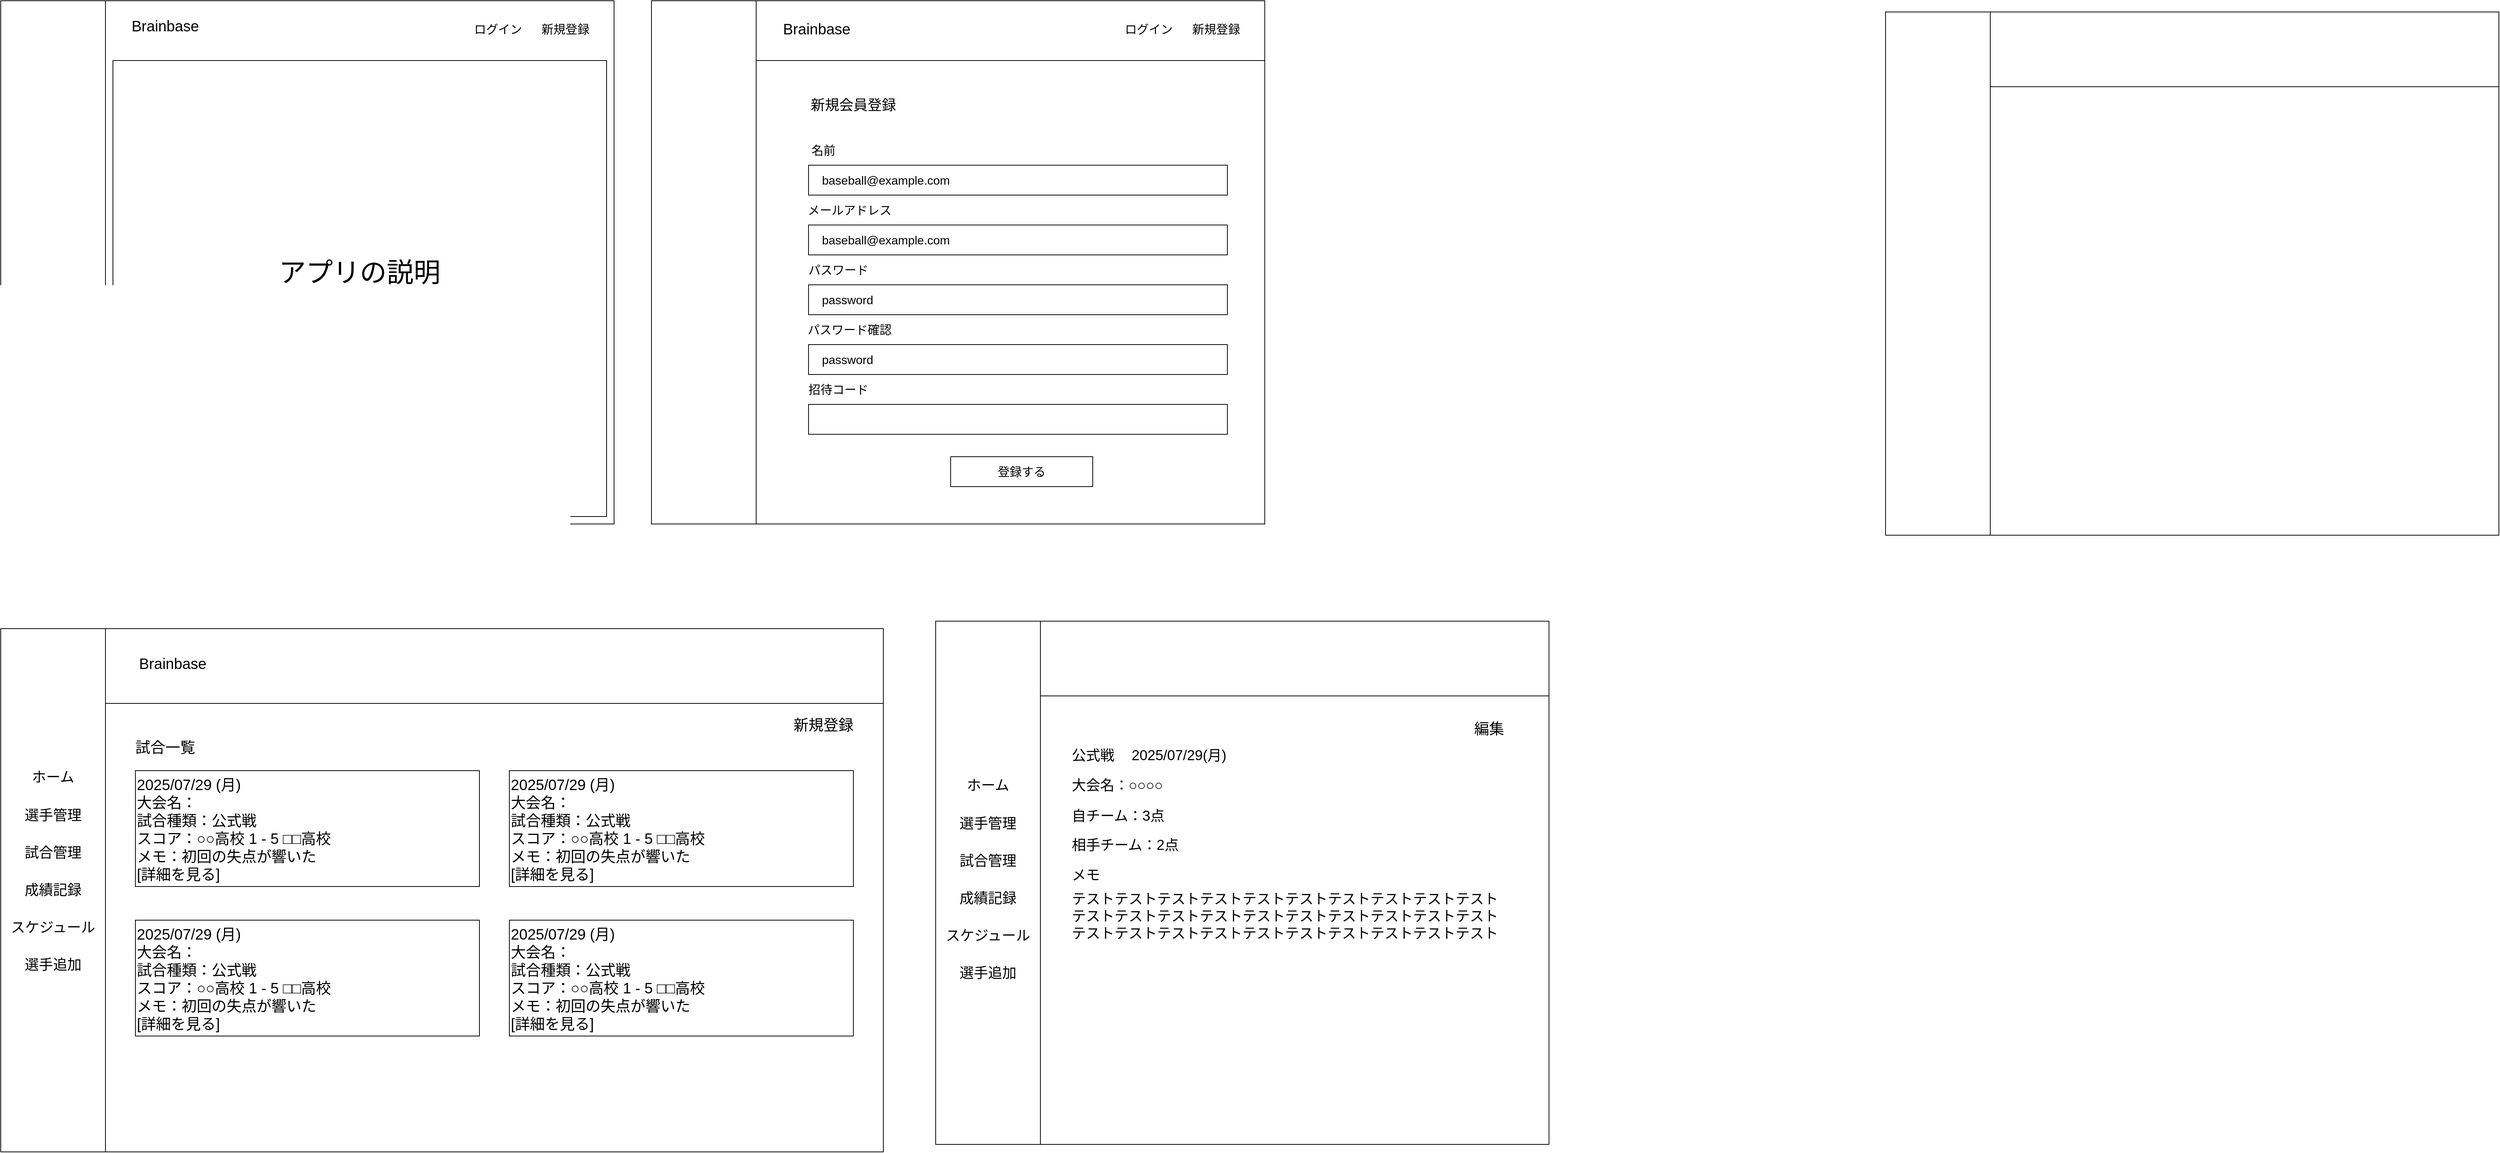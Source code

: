 <mxfile>
    <diagram id="Datpu9LUP-kLUccN0KaQ" name="ページ1">
        <mxGraphModel dx="2000" dy="1055" grid="1" gridSize="10" guides="1" tooltips="1" connect="1" arrows="1" fold="1" page="1" pageScale="1" pageWidth="827" pageHeight="1169" math="0" shadow="0">
            <root>
                <mxCell id="0"/>
                <mxCell id="1" parent="0"/>
                <mxCell id="2" value="&lt;div&gt;&lt;br&gt;&lt;/div&gt;&lt;div&gt;&lt;br&gt;&lt;/div&gt;" style="whiteSpace=wrap;html=1;" parent="1" vertex="1">
                    <mxGeometry x="20" y="100" width="820" height="700" as="geometry"/>
                </mxCell>
                <mxCell id="3" value="&lt;div&gt;&lt;br&gt;&lt;/div&gt;&lt;div&gt;&lt;br&gt;&lt;/div&gt;" style="whiteSpace=wrap;html=1;" parent="1" vertex="1">
                    <mxGeometry x="20" y="100" width="140" height="700" as="geometry"/>
                </mxCell>
                <mxCell id="4" value="&lt;div&gt;&lt;br&gt;&lt;/div&gt;&lt;div&gt;&lt;br&gt;&lt;/div&gt;" style="whiteSpace=wrap;html=1;" parent="1" vertex="1">
                    <mxGeometry x="160" y="940" width="680" height="70" as="geometry"/>
                </mxCell>
                <mxCell id="5" value="&lt;div&gt;Brainbase&lt;/div&gt;&lt;div&gt;&lt;br&gt;&lt;/div&gt;" style="whiteSpace=wrap;html=1;strokeColor=none;fontSize=20;verticalAlign=top;align=center;" parent="1" vertex="1">
                    <mxGeometry x="170" y="115" width="140" height="45" as="geometry"/>
                </mxCell>
                <mxCell id="6" value="ログイン" style="whiteSpace=wrap;html=1;strokeColor=none;fontSize=16;verticalAlign=middle;align=center;" parent="1" vertex="1">
                    <mxGeometry x="630" y="115" width="110" height="45" as="geometry"/>
                </mxCell>
                <mxCell id="8" value="新規登録" style="whiteSpace=wrap;html=1;strokeColor=none;fontSize=16;verticalAlign=middle;align=center;" parent="1" vertex="1">
                    <mxGeometry x="720" y="115" width="110" height="45" as="geometry"/>
                </mxCell>
                <mxCell id="10" value="&lt;div&gt;アプリの説明&lt;/div&gt;&lt;div&gt;&lt;br&gt;&lt;/div&gt;" style="whiteSpace=wrap;html=1;fontSize=36;" parent="1" vertex="1">
                    <mxGeometry x="170" y="180" width="660" height="610" as="geometry"/>
                </mxCell>
                <mxCell id="11" value="&lt;div&gt;&lt;br&gt;&lt;/div&gt;&lt;div&gt;&lt;br&gt;&lt;/div&gt;" style="whiteSpace=wrap;html=1;" parent="1" vertex="1">
                    <mxGeometry x="20" y="940" width="1180" height="700" as="geometry"/>
                </mxCell>
                <mxCell id="15" value="&lt;div&gt;&lt;br&gt;&lt;/div&gt;&lt;div&gt;&lt;br&gt;&lt;/div&gt;" style="whiteSpace=wrap;html=1;" parent="1" vertex="1">
                    <mxGeometry x="20" y="940" width="140" height="700" as="geometry"/>
                </mxCell>
                <mxCell id="16" value="&lt;div&gt;&lt;br&gt;&lt;/div&gt;&lt;div&gt;&lt;br&gt;&lt;/div&gt;" style="whiteSpace=wrap;html=1;" parent="1" vertex="1">
                    <mxGeometry x="20" y="940" width="140" height="700" as="geometry"/>
                </mxCell>
                <mxCell id="17" value="&lt;div&gt;&lt;br&gt;&lt;/div&gt;&lt;div&gt;&lt;br&gt;&lt;/div&gt;" style="whiteSpace=wrap;html=1;" parent="1" vertex="1">
                    <mxGeometry x="160" y="940" width="1040" height="100" as="geometry"/>
                </mxCell>
                <mxCell id="18" value="&lt;div&gt;試合一覧&lt;/div&gt;&lt;div&gt;&lt;br&gt;&lt;/div&gt;" style="whiteSpace=wrap;html=1;strokeColor=none;fontSize=20;verticalAlign=top;align=center;" parent="1" vertex="1">
                    <mxGeometry x="170" y="1080" width="140" height="45" as="geometry"/>
                </mxCell>
                <mxCell id="20" value="ホーム" style="whiteSpace=wrap;html=1;strokeColor=none;fontSize=19;" parent="1" vertex="1">
                    <mxGeometry x="30" y="1109" width="120" height="60" as="geometry"/>
                </mxCell>
                <mxCell id="21" value="選手管理" style="whiteSpace=wrap;html=1;strokeColor=none;fontSize=19;" parent="1" vertex="1">
                    <mxGeometry x="30" y="1160" width="120" height="60" as="geometry"/>
                </mxCell>
                <mxCell id="22" value="試合管理" style="whiteSpace=wrap;html=1;strokeColor=none;fontSize=19;" parent="1" vertex="1">
                    <mxGeometry x="30" y="1210" width="120" height="60" as="geometry"/>
                </mxCell>
                <mxCell id="23" value="成績記録" style="whiteSpace=wrap;html=1;strokeColor=none;fontSize=19;" parent="1" vertex="1">
                    <mxGeometry x="30" y="1260" width="120" height="60" as="geometry"/>
                </mxCell>
                <mxCell id="24" value="スケジュール" style="whiteSpace=wrap;html=1;strokeColor=none;fontSize=19;" parent="1" vertex="1">
                    <mxGeometry x="30" y="1310" width="120" height="60" as="geometry"/>
                </mxCell>
                <mxCell id="25" value="選手追加" style="whiteSpace=wrap;html=1;strokeColor=none;fontSize=19;" parent="1" vertex="1">
                    <mxGeometry x="30" y="1360" width="120" height="60" as="geometry"/>
                </mxCell>
                <mxCell id="26" value="&lt;div&gt;&lt;br&gt;&lt;/div&gt;&lt;div&gt;&lt;br&gt;&lt;/div&gt;" style="whiteSpace=wrap;html=1;" parent="1" vertex="1">
                    <mxGeometry x="890" y="100" width="820" height="700" as="geometry"/>
                </mxCell>
                <mxCell id="27" value="&lt;div&gt;Brainbase&lt;/div&gt;&lt;div&gt;&lt;br&gt;&lt;/div&gt;" style="whiteSpace=wrap;html=1;strokeColor=none;fontSize=20;verticalAlign=top;align=center;" parent="1" vertex="1">
                    <mxGeometry x="1041" y="119" width="140" height="45" as="geometry"/>
                </mxCell>
                <mxCell id="29" value="ログイン" style="whiteSpace=wrap;html=1;strokeColor=none;fontSize=16;verticalAlign=middle;align=center;" parent="1" vertex="1">
                    <mxGeometry x="1500" y="115" width="110" height="45" as="geometry"/>
                </mxCell>
                <mxCell id="30" value="新規登録" style="whiteSpace=wrap;html=1;strokeColor=none;fontSize=16;verticalAlign=middle;align=center;" parent="1" vertex="1">
                    <mxGeometry x="1590" y="115" width="110" height="45" as="geometry"/>
                </mxCell>
                <mxCell id="31" value="&lt;div&gt;&lt;br&gt;&lt;/div&gt;&lt;div&gt;&lt;br&gt;&lt;/div&gt;" style="whiteSpace=wrap;html=1;" parent="1" vertex="1">
                    <mxGeometry x="890" y="100" width="140" height="700" as="geometry"/>
                </mxCell>
                <mxCell id="32" value="&lt;div&gt;&lt;br&gt;&lt;/div&gt;&lt;div&gt;&lt;br&gt;&lt;/div&gt;" style="whiteSpace=wrap;html=1;fillColor=none;" parent="1" vertex="1">
                    <mxGeometry x="1030" y="100" width="680" height="80" as="geometry"/>
                </mxCell>
                <mxCell id="33" value="&lt;div&gt;新規会員登録&lt;/div&gt;" style="whiteSpace=wrap;html=1;fillColor=none;strokeColor=none;fontSize=19;verticalAlign=middle;horizontal=1;" parent="1" vertex="1">
                    <mxGeometry x="1050" y="210" width="220" height="60" as="geometry"/>
                </mxCell>
                <mxCell id="34" value="&lt;div&gt;名前&lt;/div&gt;" style="whiteSpace=wrap;html=1;fillColor=none;strokeColor=none;fontSize=16;verticalAlign=middle;horizontal=1;" parent="1" vertex="1">
                    <mxGeometry x="1100" y="270" width="40" height="60" as="geometry"/>
                </mxCell>
                <mxCell id="35" value="　baseball@example.com" style="whiteSpace=wrap;html=1;fontSize=16;verticalAlign=middle;horizontal=1;align=left;" parent="1" vertex="1">
                    <mxGeometry x="1100" y="320" width="560" height="40" as="geometry"/>
                </mxCell>
                <mxCell id="36" value="&lt;div&gt;メールアドレス&lt;/div&gt;" style="whiteSpace=wrap;html=1;fillColor=none;strokeColor=none;fontSize=16;verticalAlign=middle;horizontal=1;" parent="1" vertex="1">
                    <mxGeometry x="1090" y="350" width="130" height="60" as="geometry"/>
                </mxCell>
                <mxCell id="37" value="　baseball@example.com" style="whiteSpace=wrap;html=1;fontSize=16;verticalAlign=middle;horizontal=1;align=left;" parent="1" vertex="1">
                    <mxGeometry x="1100" y="400" width="560" height="40" as="geometry"/>
                </mxCell>
                <mxCell id="38" value="&lt;div&gt;パスワード&lt;/div&gt;" style="whiteSpace=wrap;html=1;fillColor=none;strokeColor=none;fontSize=16;verticalAlign=middle;horizontal=1;" parent="1" vertex="1">
                    <mxGeometry x="1090" y="430" width="100" height="60" as="geometry"/>
                </mxCell>
                <mxCell id="39" value="　password" style="whiteSpace=wrap;html=1;fontSize=16;verticalAlign=middle;horizontal=1;align=left;" parent="1" vertex="1">
                    <mxGeometry x="1100" y="480" width="560" height="40" as="geometry"/>
                </mxCell>
                <mxCell id="40" value="　password" style="whiteSpace=wrap;html=1;fontSize=16;verticalAlign=middle;horizontal=1;align=left;" parent="1" vertex="1">
                    <mxGeometry x="1100" y="560" width="560" height="40" as="geometry"/>
                </mxCell>
                <mxCell id="41" value="&lt;div&gt;パスワード確認&lt;/div&gt;" style="whiteSpace=wrap;html=1;fillColor=none;strokeColor=none;fontSize=16;verticalAlign=middle;horizontal=1;" parent="1" vertex="1">
                    <mxGeometry x="1095" y="510" width="120" height="60" as="geometry"/>
                </mxCell>
                <mxCell id="45" value="&lt;div&gt;招待コード&lt;/div&gt;" style="whiteSpace=wrap;html=1;fillColor=none;strokeColor=none;fontSize=16;verticalAlign=middle;horizontal=1;" parent="1" vertex="1">
                    <mxGeometry x="1095" y="590" width="90" height="60" as="geometry"/>
                </mxCell>
                <mxCell id="46" value="" style="whiteSpace=wrap;html=1;fontSize=16;verticalAlign=middle;horizontal=1;align=left;" parent="1" vertex="1">
                    <mxGeometry x="1100" y="640" width="560" height="40" as="geometry"/>
                </mxCell>
                <mxCell id="48" value="登録する" style="whiteSpace=wrap;html=1;fontSize=16;verticalAlign=middle;horizontal=1;align=center;" parent="1" vertex="1">
                    <mxGeometry x="1290" y="710" width="190" height="40" as="geometry"/>
                </mxCell>
                <mxCell id="59" value="&lt;div&gt;新規登録&lt;/div&gt;&lt;div&gt;&lt;br&gt;&lt;/div&gt;" style="whiteSpace=wrap;html=1;strokeColor=none;fontSize=20;verticalAlign=top;align=center;" parent="1" vertex="1">
                    <mxGeometry x="1050" y="1050" width="140" height="45" as="geometry"/>
                </mxCell>
                <mxCell id="170" value="" style="group" parent="1" vertex="1" connectable="0">
                    <mxGeometry x="1280" y="940" width="820" height="700" as="geometry"/>
                </mxCell>
                <mxCell id="171" value="&lt;div&gt;&lt;br&gt;&lt;/div&gt;&lt;div&gt;&lt;br&gt;&lt;/div&gt;" style="whiteSpace=wrap;html=1;" parent="170" vertex="1">
                    <mxGeometry x="-10" y="-10" width="820" height="700" as="geometry"/>
                </mxCell>
                <mxCell id="172" value="&lt;div&gt;&lt;br&gt;&lt;/div&gt;&lt;div&gt;&lt;br&gt;&lt;/div&gt;" style="whiteSpace=wrap;html=1;" parent="170" vertex="1">
                    <mxGeometry x="130" y="-10" width="680" height="100" as="geometry"/>
                </mxCell>
                <mxCell id="173" value="&lt;div&gt;&lt;br&gt;&lt;/div&gt;&lt;div&gt;&lt;br&gt;&lt;/div&gt;" style="whiteSpace=wrap;html=1;" parent="170" vertex="1">
                    <mxGeometry x="-10" y="-10" width="140" height="700" as="geometry"/>
                </mxCell>
                <mxCell id="175" value="ホーム" style="whiteSpace=wrap;html=1;strokeColor=none;fontSize=19;" parent="170" vertex="1">
                    <mxGeometry y="180" width="120" height="60" as="geometry"/>
                </mxCell>
                <mxCell id="176" value="選手管理" style="whiteSpace=wrap;html=1;strokeColor=none;fontSize=19;" parent="170" vertex="1">
                    <mxGeometry y="231" width="120" height="60" as="geometry"/>
                </mxCell>
                <mxCell id="177" value="試合管理" style="whiteSpace=wrap;html=1;strokeColor=none;fontSize=19;" parent="170" vertex="1">
                    <mxGeometry y="281" width="120" height="60" as="geometry"/>
                </mxCell>
                <mxCell id="178" value="成績記録" style="whiteSpace=wrap;html=1;strokeColor=none;fontSize=19;" parent="170" vertex="1">
                    <mxGeometry y="331" width="120" height="60" as="geometry"/>
                </mxCell>
                <mxCell id="179" value="スケジュール" style="whiteSpace=wrap;html=1;strokeColor=none;fontSize=19;" parent="170" vertex="1">
                    <mxGeometry y="381" width="120" height="60" as="geometry"/>
                </mxCell>
                <mxCell id="180" value="選手追加" style="whiteSpace=wrap;html=1;strokeColor=none;fontSize=19;" parent="170" vertex="1">
                    <mxGeometry y="431" width="120" height="60" as="geometry"/>
                </mxCell>
                <mxCell id="200" value="2025/07/29(月)" style="whiteSpace=wrap;html=1;strokeColor=none;fontSize=19;align=left;" vertex="1" parent="170">
                    <mxGeometry x="250" y="140" width="140" height="60" as="geometry"/>
                </mxCell>
                <mxCell id="201" value="大会名：○○○○" style="whiteSpace=wrap;html=1;strokeColor=none;fontSize=19;align=left;" vertex="1" parent="170">
                    <mxGeometry x="170" y="180" width="140" height="60" as="geometry"/>
                </mxCell>
                <mxCell id="202" value="公式戦" style="whiteSpace=wrap;html=1;strokeColor=none;fontSize=19;align=left;" vertex="1" parent="170">
                    <mxGeometry x="170" y="140" width="80" height="60" as="geometry"/>
                </mxCell>
                <mxCell id="203" value="&lt;div&gt;編集&lt;/div&gt;&lt;div&gt;&lt;br&gt;&lt;/div&gt;" style="whiteSpace=wrap;html=1;strokeColor=none;fontSize=20;verticalAlign=top;align=center;" vertex="1" parent="170">
                    <mxGeometry x="660" y="115" width="140" height="45" as="geometry"/>
                </mxCell>
                <mxCell id="207" value="自チーム：3点" style="whiteSpace=wrap;html=1;strokeColor=none;fontSize=19;align=left;" vertex="1" parent="170">
                    <mxGeometry x="170" y="221" width="590" height="60" as="geometry"/>
                </mxCell>
                <mxCell id="214" value="メモ" style="whiteSpace=wrap;html=1;strokeColor=none;fontSize=19;align=left;" vertex="1" parent="170">
                    <mxGeometry x="170" y="300" width="590" height="60" as="geometry"/>
                </mxCell>
                <mxCell id="234" value="&lt;span style=&quot;color: rgb(0, 0, 0);&quot;&gt;テスト&lt;/span&gt;&lt;span style=&quot;color: rgb(0, 0, 0);&quot;&gt;テスト&lt;/span&gt;&lt;span style=&quot;color: rgb(0, 0, 0);&quot;&gt;テスト&lt;/span&gt;&lt;span style=&quot;color: rgb(0, 0, 0);&quot;&gt;テスト&lt;/span&gt;&lt;span style=&quot;color: rgb(0, 0, 0);&quot;&gt;テスト&lt;/span&gt;&lt;span style=&quot;color: rgb(0, 0, 0);&quot;&gt;テスト&lt;/span&gt;&lt;span style=&quot;color: rgb(0, 0, 0);&quot;&gt;テスト&lt;/span&gt;&lt;span style=&quot;color: rgb(0, 0, 0);&quot;&gt;テスト&lt;/span&gt;&lt;span style=&quot;color: rgb(0, 0, 0);&quot;&gt;テスト&lt;/span&gt;&lt;span style=&quot;color: rgb(0, 0, 0);&quot;&gt;テスト&lt;/span&gt;&lt;span style=&quot;color: rgb(0, 0, 0);&quot;&gt;テスト&lt;/span&gt;&lt;span style=&quot;color: rgb(0, 0, 0);&quot;&gt;テスト&lt;/span&gt;&lt;span style=&quot;color: rgb(0, 0, 0);&quot;&gt;テスト&lt;/span&gt;&lt;span style=&quot;color: rgb(0, 0, 0);&quot;&gt;テスト&lt;/span&gt;&lt;span style=&quot;color: rgb(0, 0, 0);&quot;&gt;テスト&lt;/span&gt;&lt;span style=&quot;color: rgb(0, 0, 0);&quot;&gt;テスト&lt;/span&gt;&lt;span style=&quot;color: rgb(0, 0, 0);&quot;&gt;テスト&lt;/span&gt;&lt;span style=&quot;color: rgb(0, 0, 0);&quot;&gt;テスト&lt;/span&gt;&lt;span style=&quot;color: rgb(0, 0, 0);&quot;&gt;テスト&lt;/span&gt;&lt;span style=&quot;color: rgb(0, 0, 0);&quot;&gt;テスト&lt;/span&gt;&lt;span style=&quot;color: rgb(0, 0, 0);&quot;&gt;テスト&lt;/span&gt;&lt;span style=&quot;color: rgb(0, 0, 0);&quot;&gt;テスト&lt;/span&gt;&lt;span style=&quot;color: rgb(0, 0, 0);&quot;&gt;テスト&lt;/span&gt;&lt;span style=&quot;color: rgb(0, 0, 0);&quot;&gt;テスト&lt;/span&gt;&lt;span style=&quot;color: rgb(0, 0, 0);&quot;&gt;テスト&lt;/span&gt;&lt;span style=&quot;color: rgb(0, 0, 0);&quot;&gt;テスト&lt;/span&gt;&lt;span style=&quot;color: rgb(0, 0, 0);&quot;&gt;テスト&lt;/span&gt;&lt;span style=&quot;color: rgb(0, 0, 0);&quot;&gt;テスト&lt;/span&gt;&lt;span style=&quot;color: rgb(0, 0, 0);&quot;&gt;テスト&lt;/span&gt;&lt;span style=&quot;color: rgb(0, 0, 0);&quot;&gt;テスト&lt;/span&gt;" style="whiteSpace=wrap;html=1;strokeColor=none;fontSize=19;align=left;" vertex="1" parent="170">
                    <mxGeometry x="170" y="340" width="590" height="90" as="geometry"/>
                </mxCell>
                <mxCell id="237" value="相手チーム：2点" style="whiteSpace=wrap;html=1;strokeColor=none;fontSize=19;align=left;" vertex="1" parent="170">
                    <mxGeometry x="170" y="260" width="590" height="60" as="geometry"/>
                </mxCell>
                <mxCell id="169" value="" style="group" parent="1" vertex="1" connectable="0">
                    <mxGeometry x="2540" y="115" width="820" height="710" as="geometry"/>
                </mxCell>
                <mxCell id="51" value="&lt;div&gt;&lt;br&gt;&lt;/div&gt;&lt;div&gt;&lt;br&gt;&lt;/div&gt;" style="whiteSpace=wrap;html=1;" parent="169" vertex="1">
                    <mxGeometry width="820" height="700" as="geometry"/>
                </mxCell>
                <mxCell id="52" value="&lt;div&gt;&lt;br&gt;&lt;/div&gt;&lt;div&gt;&lt;br&gt;&lt;/div&gt;" style="whiteSpace=wrap;html=1;" parent="169" vertex="1">
                    <mxGeometry x="140" width="680" height="100" as="geometry"/>
                </mxCell>
                <mxCell id="174" style="edgeStyle=none;html=1;" parent="169" source="53" target="51" edge="1">
                    <mxGeometry relative="1" as="geometry"/>
                </mxCell>
                <mxCell id="53" value="&lt;div&gt;&lt;br&gt;&lt;/div&gt;&lt;div&gt;&lt;br&gt;&lt;/div&gt;" style="whiteSpace=wrap;html=1;" parent="169" vertex="1">
                    <mxGeometry width="140" height="700" as="geometry"/>
                </mxCell>
                <mxCell id="181" value="&lt;div style=&quot;&quot;&gt;&lt;span style=&quot;background-color: transparent;&quot;&gt;2025/07/29 (月)&lt;/span&gt;&lt;/div&gt;&lt;div style=&quot;&quot;&gt;&lt;span style=&quot;background-color: transparent;&quot;&gt;大会名：&lt;/span&gt;&lt;/div&gt;&lt;div&gt;試合種類：公式戦&lt;/div&gt;&lt;div&gt;スコア：○○高校 1 - 5 □□高校&lt;/div&gt;&lt;div&gt;メモ：初回の失点が響いた&lt;/div&gt;&lt;div&gt;[詳細を見る]&lt;/div&gt;" style="whiteSpace=wrap;html=1;strokeColor=default;fontSize=20;verticalAlign=top;align=left;" parent="1" vertex="1">
                    <mxGeometry x="200" y="1130" width="460" height="155" as="geometry"/>
                </mxCell>
                <mxCell id="184" value="&lt;div style=&quot;&quot;&gt;&lt;span style=&quot;background-color: transparent;&quot;&gt;2025/07/29 (月)&lt;/span&gt;&lt;/div&gt;&lt;div style=&quot;&quot;&gt;&lt;span style=&quot;background-color: transparent;&quot;&gt;大会名：&lt;/span&gt;&lt;/div&gt;&lt;div&gt;試合種類：公式戦&lt;/div&gt;&lt;div&gt;スコア：○○高校 1 - 5 □□高校&lt;/div&gt;&lt;div&gt;メモ：初回の失点が響いた&lt;/div&gt;&lt;div&gt;[詳細を見る]&lt;/div&gt;" style="whiteSpace=wrap;html=1;strokeColor=default;fontSize=20;verticalAlign=top;align=left;" vertex="1" parent="1">
                    <mxGeometry x="700" y="1130" width="460" height="155" as="geometry"/>
                </mxCell>
                <mxCell id="187" value="&lt;div style=&quot;&quot;&gt;&lt;span style=&quot;background-color: transparent;&quot;&gt;2025/07/29 (月)&lt;/span&gt;&lt;/div&gt;&lt;div style=&quot;&quot;&gt;&lt;span style=&quot;background-color: transparent;&quot;&gt;大会名：&lt;/span&gt;&lt;/div&gt;&lt;div&gt;試合種類：公式戦&lt;/div&gt;&lt;div&gt;スコア：○○高校 1 - 5 □□高校&lt;/div&gt;&lt;div&gt;メモ：初回の失点が響いた&lt;/div&gt;&lt;div&gt;[詳細を見る]&lt;/div&gt;" style="whiteSpace=wrap;html=1;strokeColor=default;fontSize=20;verticalAlign=top;align=left;" vertex="1" parent="1">
                    <mxGeometry x="700" y="1330" width="460" height="155" as="geometry"/>
                </mxCell>
                <mxCell id="188" value="&lt;div style=&quot;&quot;&gt;&lt;span style=&quot;background-color: transparent;&quot;&gt;2025/07/29 (月)&lt;/span&gt;&lt;/div&gt;&lt;div style=&quot;&quot;&gt;&lt;span style=&quot;background-color: transparent;&quot;&gt;大会名：&lt;/span&gt;&lt;/div&gt;&lt;div&gt;試合種類：公式戦&lt;/div&gt;&lt;div&gt;スコア：○○高校 1 - 5 □□高校&lt;/div&gt;&lt;div&gt;メモ：初回の失点が響いた&lt;/div&gt;&lt;div&gt;[詳細を見る]&lt;/div&gt;" style="whiteSpace=wrap;html=1;strokeColor=default;fontSize=20;verticalAlign=top;align=left;" vertex="1" parent="1">
                    <mxGeometry x="200" y="1330" width="460" height="155" as="geometry"/>
                </mxCell>
                <mxCell id="189" value="&lt;div&gt;Brainbase&lt;/div&gt;&lt;div&gt;&lt;br&gt;&lt;/div&gt;" style="whiteSpace=wrap;html=1;strokeColor=none;fontSize=20;verticalAlign=top;align=center;" vertex="1" parent="1">
                    <mxGeometry x="180" y="967.5" width="140" height="45" as="geometry"/>
                </mxCell>
            </root>
        </mxGraphModel>
    </diagram>
</mxfile>
